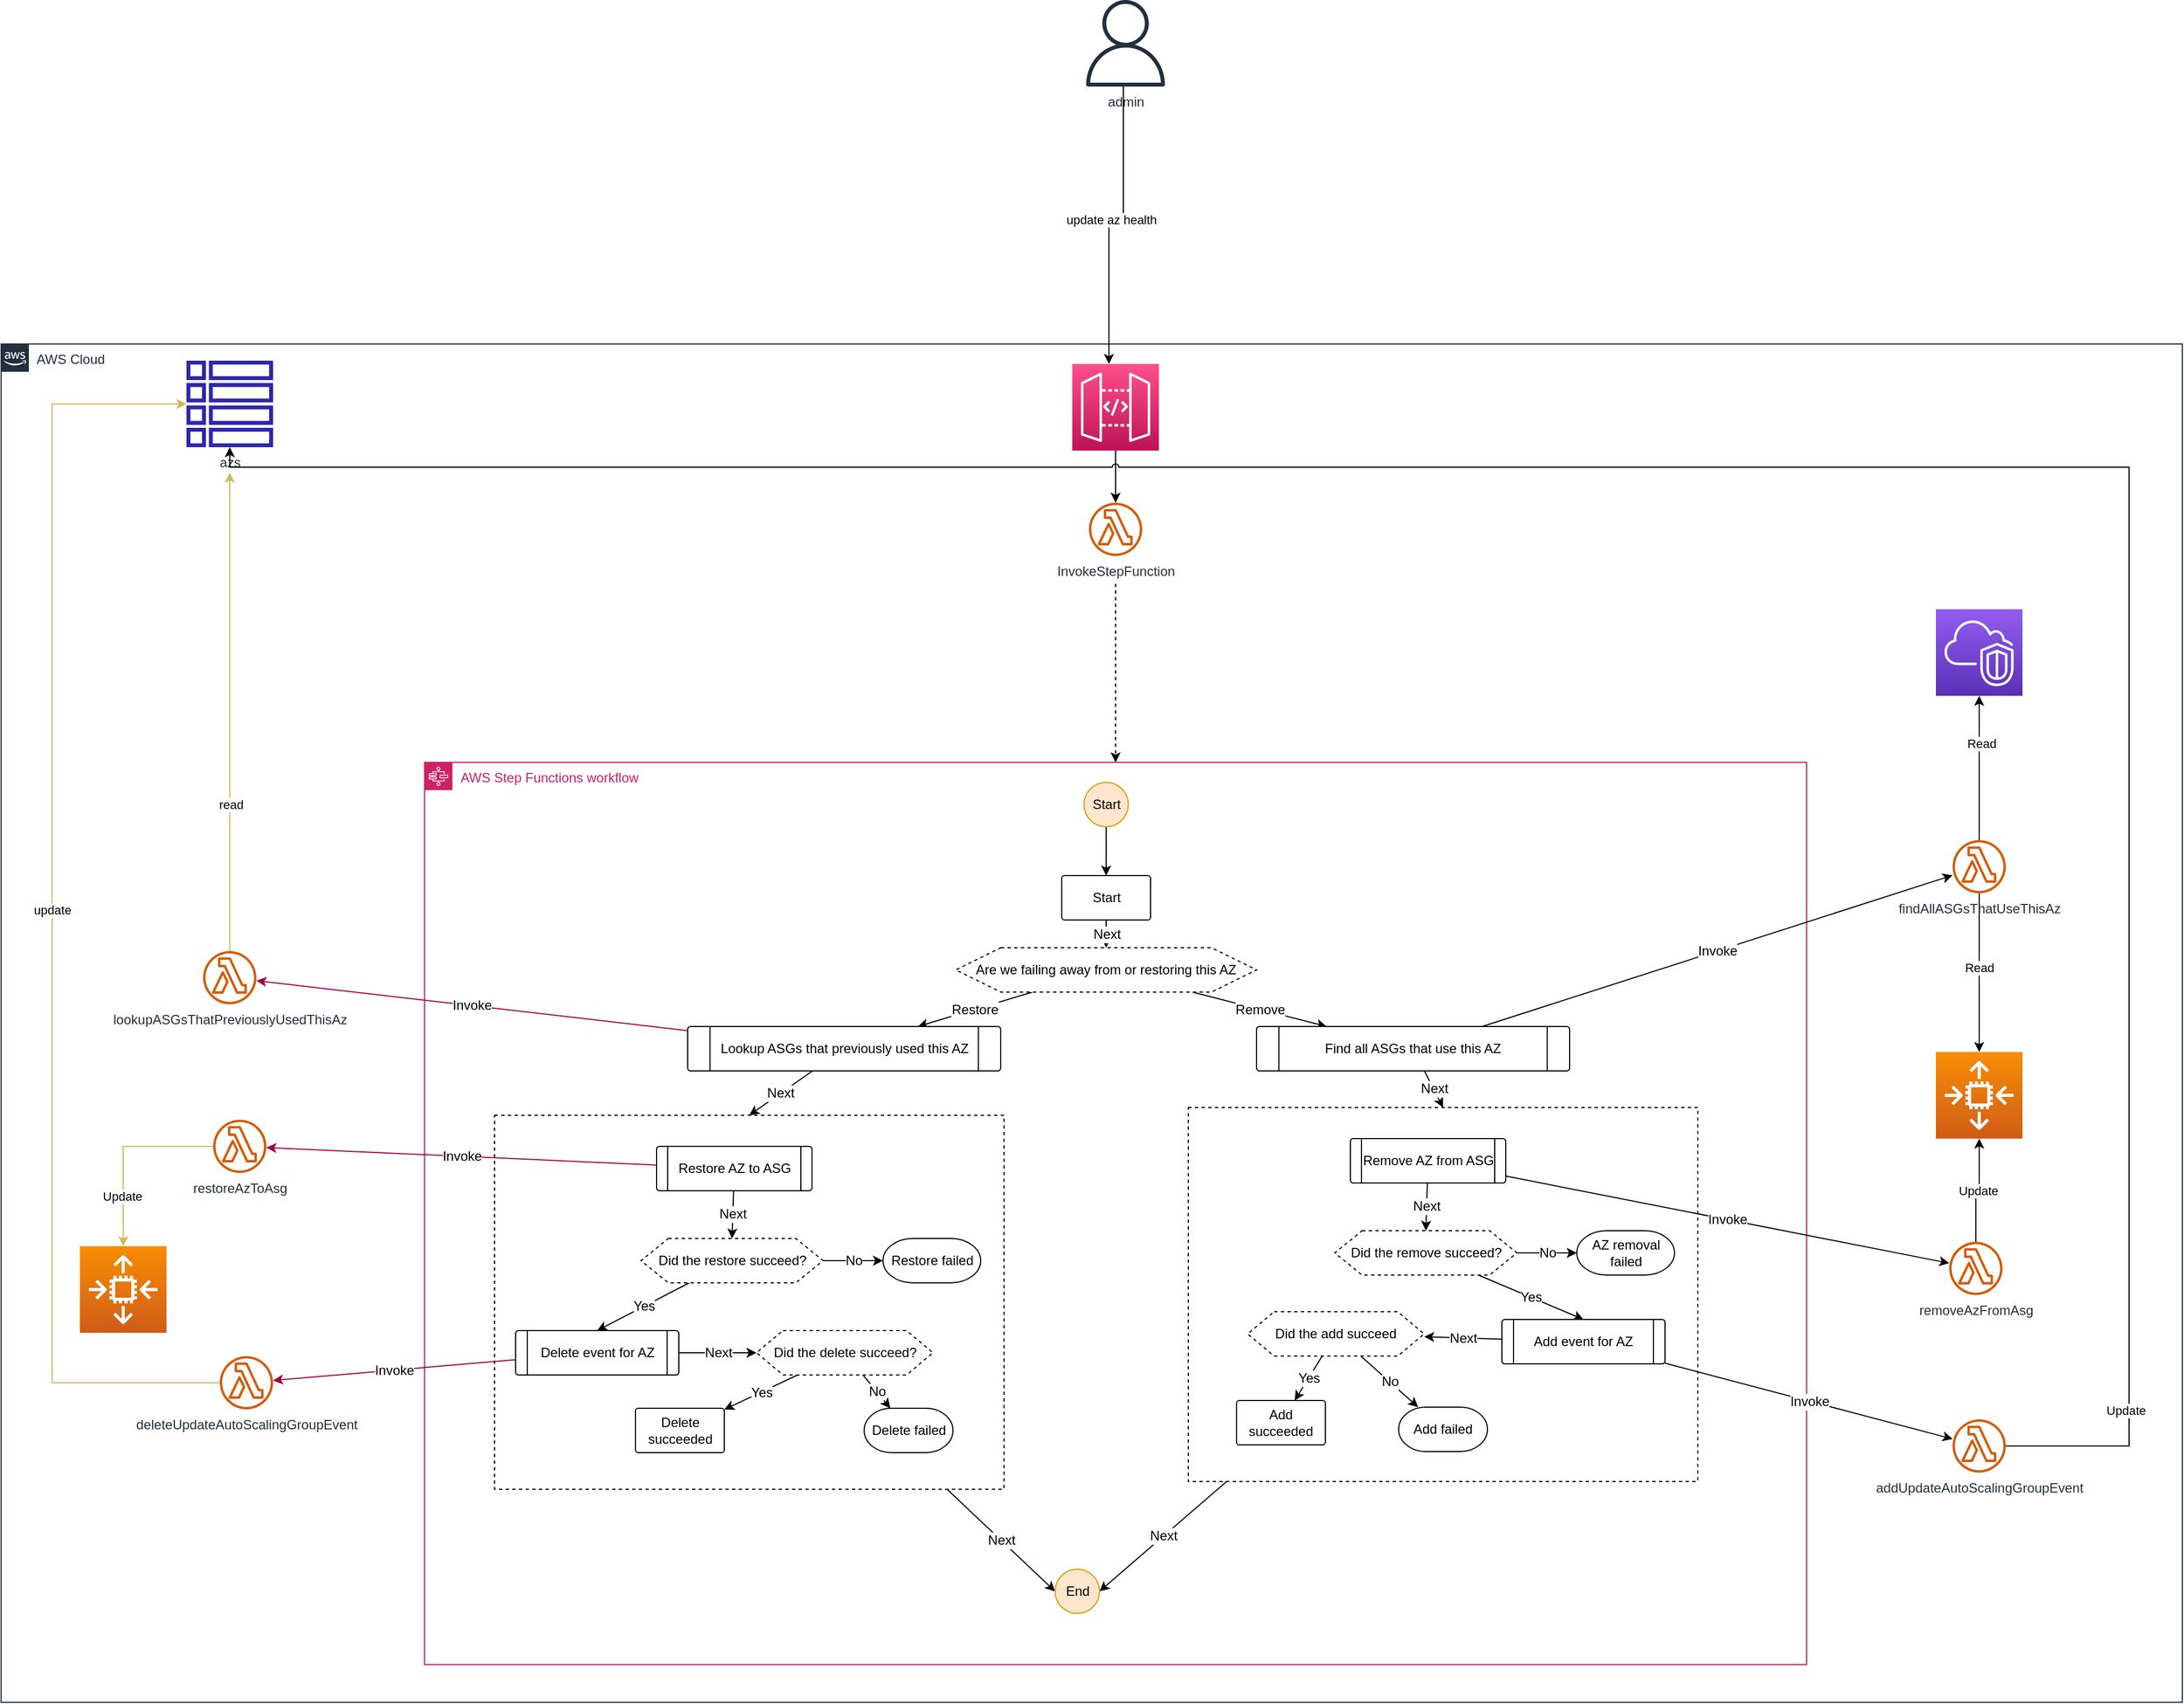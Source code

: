 <mxfile version="16.0.2" type="device"><diagram id="vcCEr_8vlFyS_8W5-D0X" name="Page-1"><mxGraphModel dx="2197" dy="1854" grid="0" gridSize="10" guides="1" tooltips="1" connect="1" arrows="1" fold="1" page="0" pageScale="1" pageWidth="850" pageHeight="1100" math="0" shadow="0"><root><object type="awssfRoot" name="" comment="" timeout_seconds="" version="" role_arn="" state_machine_arn="" id="0"><mxCell><Object as="awssf"/></mxCell></object><mxCell id="1" parent="0"/><mxCell id="KA-fS2m1FCdPYmyu6w6c-1" value="AWS Cloud" style="points=[[0,0],[0.25,0],[0.5,0],[0.75,0],[1,0],[1,0.25],[1,0.5],[1,0.75],[1,1],[0.75,1],[0.5,1],[0.25,1],[0,1],[0,0.75],[0,0.5],[0,0.25]];outlineConnect=0;gradientColor=none;html=1;whiteSpace=wrap;fontSize=12;fontStyle=0;container=1;pointerEvents=0;collapsible=0;recursiveResize=0;shape=mxgraph.aws4.group;grIcon=mxgraph.aws4.group_aws_cloud_alt;strokeColor=#232F3E;fillColor=none;verticalAlign=top;align=left;spacingLeft=30;fontColor=#232F3E;dashed=0;" parent="1" vertex="1"><mxGeometry x="-120" y="-435" width="1965" height="1224" as="geometry"/></mxCell><mxCell id="KA-fS2m1FCdPYmyu6w6c-6" value="AWS Step Functions workflow" style="points=[[0,0],[0.25,0],[0.5,0],[0.75,0],[1,0],[1,0.25],[1,0.5],[1,0.75],[1,1],[0.75,1],[0.5,1],[0.25,1],[0,1],[0,0.75],[0,0.5],[0,0.25]];outlineConnect=0;gradientColor=none;html=1;whiteSpace=wrap;fontSize=12;fontStyle=0;container=1;pointerEvents=0;collapsible=0;recursiveResize=0;shape=mxgraph.aws4.group;grIcon=mxgraph.aws4.group_aws_step_functions_workflow;strokeColor=#CD2264;fillColor=none;verticalAlign=top;align=left;spacingLeft=30;fontColor=#CD2264;dashed=0;" parent="KA-fS2m1FCdPYmyu6w6c-1" vertex="1"><mxGeometry x="381.5" y="377" width="1245" height="813" as="geometry"/></mxCell><object label="" type="awssfStartAt" id="Ad3L-usKEGATUnoMGzsy-2"><mxCell style="endArrow=classic;html=1;strokeColor=#000000;strokeWidth=1;fontSize=12;entryX=0.5;entryY=0;entryDx=0;entryDy=0;entryPerimeter=0;rounded=0;" edge="1" parent="KA-fS2m1FCdPYmyu6w6c-6" source="KA-fS2m1FCdPYmyu6w6c-7" target="Ad3L-usKEGATUnoMGzsy-1"><mxGeometry width="60" height="60" relative="1" as="geometry"><mxPoint x="164" y="-11" as="sourcePoint"/><mxPoint x="224" y="49" as="targetPoint"/></mxGeometry><StartAtEdge as="awssf"/></mxCell></object><object label="Start" type="awssfStart" id="KA-fS2m1FCdPYmyu6w6c-7"><mxCell style="ellipse;whiteSpace=wrap;html=1;fillColor=#ffe6cc;strokeColor=#d79b00;" parent="KA-fS2m1FCdPYmyu6w6c-6" vertex="1"><mxGeometry x="594" y="18" width="40" height="40" as="geometry"/><StartPoint as="awssf"/></mxCell></object><object label="Next" type="awssfNext" id="Ad3L-usKEGATUnoMGzsy-5"><mxCell style="endArrow=classic;html=1;strokeColor=#000000;strokeWidth=1;fontSize=12;entryX=0.5;entryY=0;entryDx=0;entryDy=0;entryPerimeter=0;rounded=0;" edge="1" parent="KA-fS2m1FCdPYmyu6w6c-6" source="Ad3L-usKEGATUnoMGzsy-1" target="Ad3L-usKEGATUnoMGzsy-4"><mxGeometry width="60" height="60" relative="1" as="geometry"><mxPoint x="164" y="-11" as="sourcePoint"/><mxPoint x="224" y="49" as="targetPoint"/></mxGeometry><NextEdge as="awssf"/></mxCell></object><object label="Start" type="awssfPass" comment="" input_path="" output_path="" parameters="" result_path="" result="" id="Ad3L-usKEGATUnoMGzsy-1"><mxCell style="shape=mxgraph.flowchart.process;whiteSpace=wrap;gradientColor=none;html=1;" vertex="1" parent="KA-fS2m1FCdPYmyu6w6c-6"><mxGeometry x="574" y="102" width="80" height="40" as="geometry"/><PassState as="awssf"/></mxCell></object><object label="Restore" type="awssfChoice" placeholders="1" condition="$.foo == 1" weight="1" id="Ad3L-usKEGATUnoMGzsy-8"><mxCell style="endArrow=classic;html=1;strokeColor=#000000;strokeWidth=1;fontSize=12;rounded=0;" edge="1" parent="KA-fS2m1FCdPYmyu6w6c-6" source="Ad3L-usKEGATUnoMGzsy-4" target="Ad3L-usKEGATUnoMGzsy-6"><mxGeometry width="60" height="60" relative="1" as="geometry"><mxPoint x="164" y="-11" as="sourcePoint"/><mxPoint x="224" y="49" as="targetPoint"/></mxGeometry><ChoiceEdge as="awssf"/></mxCell></object><object label="Remove" type="awssfChoice" placeholders="1" condition="$.foo == 1" weight="1" id="Ad3L-usKEGATUnoMGzsy-9"><mxCell style="endArrow=classic;html=1;strokeColor=#000000;strokeWidth=1;fontSize=12;rounded=0;" edge="1" parent="KA-fS2m1FCdPYmyu6w6c-6" source="Ad3L-usKEGATUnoMGzsy-4" target="Ad3L-usKEGATUnoMGzsy-7"><mxGeometry width="60" height="60" relative="1" as="geometry"><mxPoint x="164" y="-11" as="sourcePoint"/><mxPoint x="224" y="49" as="targetPoint"/></mxGeometry><ChoiceEdge as="awssf"/></mxCell></object><object label="Are we failing away from or restoring this AZ" type="awssfChoice" comment="" input_path="" output_path="" choices="" default="" id="Ad3L-usKEGATUnoMGzsy-4"><mxCell style="shape=stencil(rZZNT4QwEIZ/DddNodmgR8Pi0YsHzl12VpqFlrS46r+3UIl8FNOhJhzgHWaezvBSiGimK9ZClBDBGojoKUqSE5RccynMqdGZbqHsbOTOFGfnGmxEd0re4INfusqGuahA8a6P0jwiT+ae/qBZKYUwRUxNPYtM4qYY48Lkkk9bjBzio+V8/Qj2qjWIBjpQM/V39S9FMUjPCBIl+0ho0L6O0Jh0Xz85GvSwr6EcT1qYIfYjvYabwZsUaAZfTqgZfDnBZvAG4UkkXfjukBz9aAX6ZVqAfDn/0FPqy8J74jHZO8AcO8B43wDxplj35DvA3DVAmhll68NFszMrb29KvouLc4kt6z+Kq8AYbuQdJiNy7aKu1sf0motJunMT9k+Pydzjx0D+WA+xgtAC6AbKWmrYspfRV49vUDeeOc2uUsEfZrjyurY/S06TrbIH1f6XDcI3);whiteSpace=wrap;html=1;gradientColor=none;dashed=1" vertex="1" parent="KA-fS2m1FCdPYmyu6w6c-6"><mxGeometry x="478.5" y="167" width="271" height="40" as="geometry"/><ChoiceState as="awssf"/></mxCell></object><object label="Next" type="awssfNext" id="Ad3L-usKEGATUnoMGzsy-34"><mxCell style="endArrow=classic;html=1;strokeColor=#000000;strokeWidth=1;fontSize=12;entryX=0.5;entryY=0;entryDx=0;entryDy=0;rounded=0;" edge="1" parent="KA-fS2m1FCdPYmyu6w6c-6" source="Ad3L-usKEGATUnoMGzsy-6" target="Ad3L-usKEGATUnoMGzsy-10"><mxGeometry width="60" height="60" relative="1" as="geometry"><mxPoint x="164" y="-11" as="sourcePoint"/><mxPoint x="224" y="49" as="targetPoint"/></mxGeometry><NextEdge as="awssf"/></mxCell></object><object label="Lookup ASGs that previously used this AZ" type="awssfTask" comment="" input_path="" output_path="" parameters="" result_path="" resource="" timeout_seconds="60" heartbeat_seconds="" id="Ad3L-usKEGATUnoMGzsy-6"><mxCell style="shape=stencil(rZVNb4MwDIZ/DdcqkI2P48S6Y1Wph51TMCMqTVDC2m2/fiEBdUCyAavExa+xH78BjIdTWZIavAAxcgYPP3tBsBeQQ0EZ5EreC56BlEpWQWluCJEJryZMYhMSWUPWGO1CBCXHCkxGNoKf4ErzputAWQmCNm0Wbz30pO5pL5xmnDHVhHImB5kfedWMUKZq0YdphjaPBvPZxSaqFeEMDYiBerO508LLaow/D3NYihl66aF/YV4XYvx1mO3iQ0PBiIT8mazdUk8WWBLPhB2Ww/r3foWz5cc4gc13ZoPhVCmujw2nR5Kd3gR/Z7l1RJ0R7cfuem2tC2K0PojIJP3qpgw3kR+FcYSihzhIEuy7hnaMhtOCC/hl5oJWldlDroOvSbueJok+feYXuPmNLH5tbfvqSu1TV3XoLteWHYOp3X0/P4n/L0Oj8js70jWT56tV8/vSwjc=);whiteSpace=wrap;gradientColor=none;html=1;" vertex="1" parent="KA-fS2m1FCdPYmyu6w6c-6"><mxGeometry x="237" y="238" width="282" height="40" as="geometry"/><TaskState as="awssf"/></mxCell></object><object label="Next" type="awssfNext" id="Ad3L-usKEGATUnoMGzsy-35"><mxCell style="endArrow=classic;html=1;strokeColor=#000000;strokeWidth=1;fontSize=12;entryX=0.5;entryY=0;entryDx=0;entryDy=0;rounded=0;" edge="1" parent="KA-fS2m1FCdPYmyu6w6c-6" source="Ad3L-usKEGATUnoMGzsy-7" target="Ad3L-usKEGATUnoMGzsy-49"><mxGeometry width="60" height="60" relative="1" as="geometry"><mxPoint x="164" y="-11" as="sourcePoint"/><mxPoint x="969.5" y="306.5" as="targetPoint"/></mxGeometry><NextEdge as="awssf"/></mxCell></object><object label="Find all ASGs that use this AZ" type="awssfTask" comment="" input_path="" output_path="" parameters="" result_path="" resource="" timeout_seconds="60" heartbeat_seconds="" id="Ad3L-usKEGATUnoMGzsy-7"><mxCell style="shape=stencil(rZVNb4MwDIZ/DdcqkI2P48S6Y1Wph51TMCMqTVDC2m2/fiEBdUCyAavExa+xH78BjIdTWZIavAAxcgYPP3tBsBeQQ0EZ5EreC56BlEpWQWluCJEJryZMYhMSWUPWGO1CBCXHCkxGNoKf4ErzputAWQmCNm0Wbz30pO5pL5xmnDHVhHImB5kfedWMUKZq0YdphjaPBvPZxSaqFeEMDYiBerO508LLaow/D3NYihl66aF/YV4XYvx1mO3iQ0PBiIT8mazdUk8WWBLPhB2Ww/r3foWz5cc4gc13ZoPhVCmujw2nR5Kd3gR/Z7l1RJ0R7cfuem2tC2K0PojIJP3qpgw3kR+FcYSihzhIEuy7hnaMhtOCC/hl5oJWldlDroOvSbueJok+feYXuPmNLH5tbfvqSu1TV3XoLteWHYOp3X0/P4n/L0Oj8js70jWT56tV8/vSwjc=);whiteSpace=wrap;gradientColor=none;html=1;" vertex="1" parent="KA-fS2m1FCdPYmyu6w6c-6"><mxGeometry x="749.5" y="238" width="282" height="40" as="geometry"/><TaskState as="awssf"/></mxCell></object><object label="Next" type="awssfNext" id="Ad3L-usKEGATUnoMGzsy-64"><mxCell style="endArrow=classic;html=1;strokeColor=#000000;strokeWidth=1;fontSize=12;entryX=0;entryY=0.5;entryDx=0;entryDy=0;rounded=0;" edge="1" parent="KA-fS2m1FCdPYmyu6w6c-6" source="Ad3L-usKEGATUnoMGzsy-10" target="Ad3L-usKEGATUnoMGzsy-63"><mxGeometry width="60" height="60" relative="1" as="geometry"><mxPoint as="sourcePoint"/><mxPoint x="60" y="60" as="targetPoint"/></mxGeometry><NextEdge as="awssf"/></mxCell></object><object label="" type="awssfMap" comment="" input_path="" output_path="" parameters="" result_path="" items_path="" max_concurrency="" iterator="" id="Ad3L-usKEGATUnoMGzsy-10"><mxCell style="swimlane;whiteSpace=wrap;html=1;dashed=1;gradientColor=none;shape=awssf.layered;dx=10;container=1;recursiveResize=0" vertex="1" parent="KA-fS2m1FCdPYmyu6w6c-6"><mxGeometry x="63" y="318" width="459" height="337" as="geometry"/><MapState as="awssf"/></mxCell></object><object label="Next" type="awssfNext" id="Ad3L-usKEGATUnoMGzsy-42"><mxCell style="endArrow=classic;html=1;strokeColor=#000000;strokeWidth=1;fontSize=12;entryX=0.5;entryY=0;entryDx=0;entryDy=0;entryPerimeter=0;rounded=0;" edge="1" parent="Ad3L-usKEGATUnoMGzsy-10" source="Ad3L-usKEGATUnoMGzsy-36" target="Ad3L-usKEGATUnoMGzsy-37"><mxGeometry width="60" height="60" relative="1" as="geometry"><mxPoint as="sourcePoint"/><mxPoint x="60" y="60" as="targetPoint"/></mxGeometry><NextEdge as="awssf"/></mxCell></object><object label="Restore AZ to ASG" type="awssfTask" comment="" input_path="" output_path="" parameters="" result_path="" resource="" timeout_seconds="60" heartbeat_seconds="" id="Ad3L-usKEGATUnoMGzsy-36"><mxCell style="shape=stencil(rZVNb4MwDIZ/DdcqkI2P48S6Y1Wph51TMCMqTVDC2m2/fiEBdUCyAavExa+xH78BjIdTWZIavAAxcgYPP3tBsBeQQ0EZ5EreC56BlEpWQWluCJEJryZMYhMSWUPWGO1CBCXHCkxGNoKf4ErzputAWQmCNm0Wbz30pO5pL5xmnDHVhHImB5kfedWMUKZq0YdphjaPBvPZxSaqFeEMDYiBerO508LLaow/D3NYihl66aF/YV4XYvx1mO3iQ0PBiIT8mazdUk8WWBLPhB2Ww/r3foWz5cc4gc13ZoPhVCmujw2nR5Kd3gR/Z7l1RJ0R7cfuem2tC2K0PojIJP3qpgw3kR+FcYSihzhIEuy7hnaMhtOCC/hl5oJWldlDroOvSbueJok+feYXuPmNLH5tbfvqSu1TV3XoLteWHYOp3X0/P4n/L0Oj8js70jWT56tV8/vSwjc=);whiteSpace=wrap;gradientColor=none;html=1;" vertex="1" parent="Ad3L-usKEGATUnoMGzsy-10"><mxGeometry x="146" y="28" width="140" height="40" as="geometry"/><TaskState as="awssf"/></mxCell></object><object label="No" type="awssfChoice" placeholders="1" condition="$.foo == 1" weight="1" id="Ad3L-usKEGATUnoMGzsy-39"><mxCell style="endArrow=classic;html=1;strokeColor=#000000;strokeWidth=1;fontSize=12;rounded=0;" edge="1" parent="Ad3L-usKEGATUnoMGzsy-10" source="Ad3L-usKEGATUnoMGzsy-37" target="Ad3L-usKEGATUnoMGzsy-38"><mxGeometry width="60" height="60" relative="1" as="geometry"><mxPoint as="sourcePoint"/><mxPoint x="60" y="60" as="targetPoint"/></mxGeometry><ChoiceEdge as="awssf"/></mxCell></object><object label="Yes" type="awssfChoice" placeholders="1" condition="$.foo == 1" weight="1" id="Ad3L-usKEGATUnoMGzsy-41"><mxCell style="endArrow=classic;html=1;strokeColor=#000000;strokeWidth=1;fontSize=12;entryX=0.5;entryY=0;entryDx=0;entryDy=0;entryPerimeter=0;rounded=0;" edge="1" parent="Ad3L-usKEGATUnoMGzsy-10" source="Ad3L-usKEGATUnoMGzsy-37" target="Ad3L-usKEGATUnoMGzsy-40"><mxGeometry width="60" height="60" relative="1" as="geometry"><mxPoint as="sourcePoint"/><mxPoint x="60" y="60" as="targetPoint"/></mxGeometry><ChoiceEdge as="awssf"/></mxCell></object><object label="Did the restore succeed?" type="awssfChoice" comment="" input_path="" output_path="" choices="" default="" id="Ad3L-usKEGATUnoMGzsy-37"><mxCell style="shape=stencil(rZZNT4QwEIZ/DddNodmgR8Pi0YsHzl12VpqFlrS46r+3UIl8FNOhJhzgHWaezvBSiGimK9ZClBDBGojoKUqSE5RccynMqdGZbqHsbOTOFGfnGmxEd0re4INfusqGuahA8a6P0jwiT+ae/qBZKYUwRUxNPYtM4qYY48Lkkk9bjBzio+V8/Qj2qjWIBjpQM/V39S9FMUjPCBIl+0ho0L6O0Jh0Xz85GvSwr6EcT1qYIfYjvYabwZsUaAZfTqgZfDnBZvAG4UkkXfjukBz9aAX6ZVqAfDn/0FPqy8J74jHZO8AcO8B43wDxplj35DvA3DVAmhll68NFszMrb29KvouLc4kt6z+Kq8AYbuQdJiNy7aKu1sf0motJunMT9k+Pydzjx0D+WA+xgtAC6AbKWmrYspfRV49vUDeeOc2uUsEfZrjyurY/S06TrbIH1f6XDcI3);whiteSpace=wrap;html=1;gradientColor=none;dashed=1" vertex="1" parent="Ad3L-usKEGATUnoMGzsy-10"><mxGeometry x="132" y="111" width="164" height="40" as="geometry"/><ChoiceState as="awssf"/></mxCell></object><object label="Restore failed" type="awssfFail" comment="" error="" cause="" id="Ad3L-usKEGATUnoMGzsy-38"><mxCell style="shape=mxgraph.flowchart.terminator;html=1;whiteSpace=wrap;gradientColor=none;" vertex="1" parent="Ad3L-usKEGATUnoMGzsy-10"><mxGeometry x="350" y="111" width="88" height="40" as="geometry"/><FailState as="awssf"/></mxCell></object><object label="Next" type="awssfNext" id="Ad3L-usKEGATUnoMGzsy-44"><mxCell style="endArrow=classic;html=1;strokeColor=#000000;strokeWidth=1;fontSize=12;rounded=0;" edge="1" parent="Ad3L-usKEGATUnoMGzsy-10" source="Ad3L-usKEGATUnoMGzsy-40" target="Ad3L-usKEGATUnoMGzsy-43"><mxGeometry width="60" height="60" relative="1" as="geometry"><mxPoint x="-3" y="29" as="sourcePoint"/><mxPoint x="57" y="89" as="targetPoint"/></mxGeometry><NextEdge as="awssf"/></mxCell></object><object label="Delete event for AZ" type="awssfTask" comment="" input_path="" output_path="" parameters="" result_path="" resource="" timeout_seconds="60" heartbeat_seconds="" id="Ad3L-usKEGATUnoMGzsy-40"><mxCell style="shape=stencil(rZVNb4MwDIZ/DdcqkI2P48S6Y1Wph51TMCMqTVDC2m2/fiEBdUCyAavExa+xH78BjIdTWZIavAAxcgYPP3tBsBeQQ0EZ5EreC56BlEpWQWluCJEJryZMYhMSWUPWGO1CBCXHCkxGNoKf4ErzputAWQmCNm0Wbz30pO5pL5xmnDHVhHImB5kfedWMUKZq0YdphjaPBvPZxSaqFeEMDYiBerO508LLaow/D3NYihl66aF/YV4XYvx1mO3iQ0PBiIT8mazdUk8WWBLPhB2Ww/r3foWz5cc4gc13ZoPhVCmujw2nR5Kd3gR/Z7l1RJ0R7cfuem2tC2K0PojIJP3qpgw3kR+FcYSihzhIEuy7hnaMhtOCC/hl5oJWldlDroOvSbueJok+feYXuPmNLH5tbfvqSu1TV3XoLteWHYOp3X0/P4n/L0Oj8js70jWT56tV8/vSwjc=);whiteSpace=wrap;gradientColor=none;html=1;" vertex="1" parent="Ad3L-usKEGATUnoMGzsy-10"><mxGeometry x="19" y="194" width="147" height="40" as="geometry"/><TaskState as="awssf"/></mxCell></object><object label="Yes" type="awssfChoice" placeholders="1" condition="$.foo == 1" weight="1" id="Ad3L-usKEGATUnoMGzsy-46"><mxCell style="endArrow=classic;html=1;strokeColor=#000000;strokeWidth=1;fontSize=12;rounded=0;" edge="1" parent="Ad3L-usKEGATUnoMGzsy-10" source="Ad3L-usKEGATUnoMGzsy-43" target="Ad3L-usKEGATUnoMGzsy-45"><mxGeometry width="60" height="60" relative="1" as="geometry"><mxPoint x="-3" y="29" as="sourcePoint"/><mxPoint x="57" y="89" as="targetPoint"/></mxGeometry><ChoiceEdge as="awssf"/></mxCell></object><object label="No" type="awssfChoice" placeholders="1" condition="$.foo == 1" weight="1" id="Ad3L-usKEGATUnoMGzsy-48"><mxCell style="endArrow=classic;html=1;strokeColor=#000000;strokeWidth=1;fontSize=12;rounded=0;" edge="1" parent="Ad3L-usKEGATUnoMGzsy-10" source="Ad3L-usKEGATUnoMGzsy-43" target="Ad3L-usKEGATUnoMGzsy-47"><mxGeometry width="60" height="60" relative="1" as="geometry"><mxPoint x="-3" y="29" as="sourcePoint"/><mxPoint x="57" y="89" as="targetPoint"/></mxGeometry><ChoiceEdge as="awssf"/></mxCell></object><object label="Did the delete succeed?" type="awssfChoice" comment="" input_path="" output_path="" choices="" default="" id="Ad3L-usKEGATUnoMGzsy-43"><mxCell style="shape=stencil(rZZNT4QwEIZ/DddNodmgR8Pi0YsHzl12VpqFlrS46r+3UIl8FNOhJhzgHWaezvBSiGimK9ZClBDBGojoKUqSE5RccynMqdGZbqHsbOTOFGfnGmxEd0re4INfusqGuahA8a6P0jwiT+ae/qBZKYUwRUxNPYtM4qYY48Lkkk9bjBzio+V8/Qj2qjWIBjpQM/V39S9FMUjPCBIl+0ho0L6O0Jh0Xz85GvSwr6EcT1qYIfYjvYabwZsUaAZfTqgZfDnBZvAG4UkkXfjukBz9aAX6ZVqAfDn/0FPqy8J74jHZO8AcO8B43wDxplj35DvA3DVAmhll68NFszMrb29KvouLc4kt6z+Kq8AYbuQdJiNy7aKu1sf0motJunMT9k+Pydzjx0D+WA+xgtAC6AbKWmrYspfRV49vUDeeOc2uUsEfZrjyurY/S06TrbIH1f6XDcI3);whiteSpace=wrap;html=1;gradientColor=none;dashed=1" vertex="1" parent="Ad3L-usKEGATUnoMGzsy-10"><mxGeometry x="236" y="194" width="159" height="40" as="geometry"/><ChoiceState as="awssf"/></mxCell></object><object label="Delete succeeded" type="awssfPass" comment="" input_path="" output_path="" parameters="" result_path="" result="" id="Ad3L-usKEGATUnoMGzsy-45"><mxCell style="shape=mxgraph.flowchart.process;whiteSpace=wrap;gradientColor=none;html=1;" vertex="1" parent="Ad3L-usKEGATUnoMGzsy-10"><mxGeometry x="127" y="264" width="80" height="40" as="geometry"/><PassState as="awssf"/></mxCell></object><object label="Delete failed" type="awssfFail" comment="" error="" cause="" id="Ad3L-usKEGATUnoMGzsy-47"><mxCell style="shape=mxgraph.flowchart.terminator;html=1;whiteSpace=wrap;gradientColor=none;" vertex="1" parent="Ad3L-usKEGATUnoMGzsy-10"><mxGeometry x="333" y="264" width="80" height="40" as="geometry"/><FailState as="awssf"/></mxCell></object><object label="Next" type="awssfNext" id="Ad3L-usKEGATUnoMGzsy-65"><mxCell style="endArrow=classic;html=1;strokeColor=#000000;strokeWidth=1;fontSize=12;entryX=1;entryY=0.5;entryDx=0;entryDy=0;rounded=0;" edge="1" parent="KA-fS2m1FCdPYmyu6w6c-6" source="Ad3L-usKEGATUnoMGzsy-49" target="Ad3L-usKEGATUnoMGzsy-63"><mxGeometry width="60" height="60" relative="1" as="geometry"><mxPoint as="sourcePoint"/><mxPoint x="60" y="60" as="targetPoint"/></mxGeometry><NextEdge as="awssf"/></mxCell></object><object label="" type="awssfMap" comment="" input_path="" output_path="" parameters="" result_path="" items_path="" max_concurrency="" iterator="" id="Ad3L-usKEGATUnoMGzsy-49"><mxCell style="swimlane;whiteSpace=wrap;html=1;dashed=1;gradientColor=none;shape=awssf.layered;dx=10;container=1;recursiveResize=0" vertex="1" parent="KA-fS2m1FCdPYmyu6w6c-6"><mxGeometry x="688" y="311" width="459" height="337" as="geometry"/><MapState as="awssf"/></mxCell></object><object label="Next" type="awssfNext" id="Ad3L-usKEGATUnoMGzsy-50"><mxCell style="endArrow=classic;html=1;strokeColor=#000000;strokeWidth=1;fontSize=12;entryX=0.5;entryY=0;entryDx=0;entryDy=0;entryPerimeter=0;rounded=0;" edge="1" parent="Ad3L-usKEGATUnoMGzsy-49" source="Ad3L-usKEGATUnoMGzsy-51" target="Ad3L-usKEGATUnoMGzsy-54"><mxGeometry width="60" height="60" relative="1" as="geometry"><mxPoint as="sourcePoint"/><mxPoint x="60" y="60" as="targetPoint"/></mxGeometry><NextEdge as="awssf"/></mxCell></object><object label="Remove AZ from ASG" type="awssfTask" comment="" input_path="" output_path="" parameters="" result_path="" resource="" timeout_seconds="60" heartbeat_seconds="" id="Ad3L-usKEGATUnoMGzsy-51"><mxCell style="shape=stencil(rZVNb4MwDIZ/DdcqkI2P48S6Y1Wph51TMCMqTVDC2m2/fiEBdUCyAavExa+xH78BjIdTWZIavAAxcgYPP3tBsBeQQ0EZ5EreC56BlEpWQWluCJEJryZMYhMSWUPWGO1CBCXHCkxGNoKf4ErzputAWQmCNm0Wbz30pO5pL5xmnDHVhHImB5kfedWMUKZq0YdphjaPBvPZxSaqFeEMDYiBerO508LLaow/D3NYihl66aF/YV4XYvx1mO3iQ0PBiIT8mazdUk8WWBLPhB2Ww/r3foWz5cc4gc13ZoPhVCmujw2nR5Kd3gR/Z7l1RJ0R7cfuem2tC2K0PojIJP3qpgw3kR+FcYSihzhIEuy7hnaMhtOCC/hl5oJWldlDroOvSbueJok+feYXuPmNLH5tbfvqSu1TV3XoLteWHYOp3X0/P4n/L0Oj8js70jWT56tV8/vSwjc=);whiteSpace=wrap;gradientColor=none;html=1;" vertex="1" parent="Ad3L-usKEGATUnoMGzsy-49"><mxGeometry x="146" y="28" width="140" height="40" as="geometry"/><TaskState as="awssf"/></mxCell></object><object label="No" type="awssfChoice" placeholders="1" condition="$.foo == 1" weight="1" id="Ad3L-usKEGATUnoMGzsy-52"><mxCell style="endArrow=classic;html=1;strokeColor=#000000;strokeWidth=1;fontSize=12;rounded=0;" edge="1" parent="Ad3L-usKEGATUnoMGzsy-49" source="Ad3L-usKEGATUnoMGzsy-54" target="Ad3L-usKEGATUnoMGzsy-55"><mxGeometry width="60" height="60" relative="1" as="geometry"><mxPoint as="sourcePoint"/><mxPoint x="60" y="60" as="targetPoint"/></mxGeometry><ChoiceEdge as="awssf"/></mxCell></object><object label="Yes" type="awssfChoice" placeholders="1" condition="$.foo == 1" weight="1" id="Ad3L-usKEGATUnoMGzsy-53"><mxCell style="endArrow=classic;html=1;strokeColor=#000000;strokeWidth=1;fontSize=12;entryX=0.5;entryY=0;entryDx=0;entryDy=0;entryPerimeter=0;rounded=0;" edge="1" parent="Ad3L-usKEGATUnoMGzsy-49" source="Ad3L-usKEGATUnoMGzsy-54" target="Ad3L-usKEGATUnoMGzsy-57"><mxGeometry width="60" height="60" relative="1" as="geometry"><mxPoint as="sourcePoint"/><mxPoint x="60" y="60" as="targetPoint"/></mxGeometry><ChoiceEdge as="awssf"/></mxCell></object><object label="Did the remove succeed?" type="awssfChoice" comment="" input_path="" output_path="" choices="" default="" id="Ad3L-usKEGATUnoMGzsy-54"><mxCell style="shape=stencil(rZZNT4QwEIZ/DddNodmgR8Pi0YsHzl12VpqFlrS46r+3UIl8FNOhJhzgHWaezvBSiGimK9ZClBDBGojoKUqSE5RccynMqdGZbqHsbOTOFGfnGmxEd0re4INfusqGuahA8a6P0jwiT+ae/qBZKYUwRUxNPYtM4qYY48Lkkk9bjBzio+V8/Qj2qjWIBjpQM/V39S9FMUjPCBIl+0ho0L6O0Jh0Xz85GvSwr6EcT1qYIfYjvYabwZsUaAZfTqgZfDnBZvAG4UkkXfjukBz9aAX6ZVqAfDn/0FPqy8J74jHZO8AcO8B43wDxplj35DvA3DVAmhll68NFszMrb29KvouLc4kt6z+Kq8AYbuQdJiNy7aKu1sf0motJunMT9k+Pydzjx0D+WA+xgtAC6AbKWmrYspfRV49vUDeeOc2uUsEfZrjyurY/S06TrbIH1f6XDcI3);whiteSpace=wrap;html=1;gradientColor=none;dashed=1" vertex="1" parent="Ad3L-usKEGATUnoMGzsy-49"><mxGeometry x="132" y="111" width="164" height="40" as="geometry"/><ChoiceState as="awssf"/></mxCell></object><object label="AZ removal failed" type="awssfFail" comment="" error="" cause="" id="Ad3L-usKEGATUnoMGzsy-55"><mxCell style="shape=mxgraph.flowchart.terminator;html=1;whiteSpace=wrap;gradientColor=none;" vertex="1" parent="Ad3L-usKEGATUnoMGzsy-49"><mxGeometry x="350" y="111" width="88" height="40" as="geometry"/><FailState as="awssf"/></mxCell></object><object label="Next" type="awssfNext" id="Ad3L-usKEGATUnoMGzsy-56"><mxCell style="endArrow=classic;html=1;strokeColor=#000000;strokeWidth=1;fontSize=12;rounded=0;" edge="1" parent="Ad3L-usKEGATUnoMGzsy-49" source="Ad3L-usKEGATUnoMGzsy-57" target="Ad3L-usKEGATUnoMGzsy-60"><mxGeometry width="60" height="60" relative="1" as="geometry"><mxPoint x="-3" y="29" as="sourcePoint"/><mxPoint x="57" y="89" as="targetPoint"/></mxGeometry><NextEdge as="awssf"/></mxCell></object><object label="Add event for AZ" type="awssfTask" comment="" input_path="" output_path="" parameters="" result_path="" resource="" timeout_seconds="60" heartbeat_seconds="" id="Ad3L-usKEGATUnoMGzsy-57"><mxCell style="shape=stencil(rZVNb4MwDIZ/DdcqkI2P48S6Y1Wph51TMCMqTVDC2m2/fiEBdUCyAavExa+xH78BjIdTWZIavAAxcgYPP3tBsBeQQ0EZ5EreC56BlEpWQWluCJEJryZMYhMSWUPWGO1CBCXHCkxGNoKf4ErzputAWQmCNm0Wbz30pO5pL5xmnDHVhHImB5kfedWMUKZq0YdphjaPBvPZxSaqFeEMDYiBerO508LLaow/D3NYihl66aF/YV4XYvx1mO3iQ0PBiIT8mazdUk8WWBLPhB2Ww/r3foWz5cc4gc13ZoPhVCmujw2nR5Kd3gR/Z7l1RJ0R7cfuem2tC2K0PojIJP3qpgw3kR+FcYSihzhIEuy7hnaMhtOCC/hl5oJWldlDroOvSbueJok+feYXuPmNLH5tbfvqSu1TV3XoLteWHYOp3X0/P4n/L0Oj8js70jWT56tV8/vSwjc=);whiteSpace=wrap;gradientColor=none;html=1;" vertex="1" parent="Ad3L-usKEGATUnoMGzsy-49"><mxGeometry x="282.5" y="191" width="147" height="40" as="geometry"/><TaskState as="awssf"/></mxCell></object><object label="Yes" type="awssfChoice" placeholders="1" condition="$.foo == 1" weight="1" id="Ad3L-usKEGATUnoMGzsy-58"><mxCell style="endArrow=classic;html=1;strokeColor=#000000;strokeWidth=1;fontSize=12;rounded=0;" edge="1" parent="Ad3L-usKEGATUnoMGzsy-49" source="Ad3L-usKEGATUnoMGzsy-60" target="Ad3L-usKEGATUnoMGzsy-61"><mxGeometry width="60" height="60" relative="1" as="geometry"><mxPoint x="-3" y="29" as="sourcePoint"/><mxPoint x="57" y="89" as="targetPoint"/></mxGeometry><ChoiceEdge as="awssf"/></mxCell></object><object label="No" type="awssfChoice" placeholders="1" condition="$.foo == 1" weight="1" id="Ad3L-usKEGATUnoMGzsy-59"><mxCell style="endArrow=classic;html=1;strokeColor=#000000;strokeWidth=1;fontSize=12;rounded=0;" edge="1" parent="Ad3L-usKEGATUnoMGzsy-49" source="Ad3L-usKEGATUnoMGzsy-60" target="Ad3L-usKEGATUnoMGzsy-62"><mxGeometry width="60" height="60" relative="1" as="geometry"><mxPoint x="-3" y="29" as="sourcePoint"/><mxPoint x="57" y="89" as="targetPoint"/></mxGeometry><ChoiceEdge as="awssf"/></mxCell></object><object label="Did the add succeed" type="awssfChoice" comment="" input_path="" output_path="" choices="" default="" id="Ad3L-usKEGATUnoMGzsy-60"><mxCell style="shape=stencil(rZZNT4QwEIZ/DddNodmgR8Pi0YsHzl12VpqFlrS46r+3UIl8FNOhJhzgHWaezvBSiGimK9ZClBDBGojoKUqSE5RccynMqdGZbqHsbOTOFGfnGmxEd0re4INfusqGuahA8a6P0jwiT+ae/qBZKYUwRUxNPYtM4qYY48Lkkk9bjBzio+V8/Qj2qjWIBjpQM/V39S9FMUjPCBIl+0ho0L6O0Jh0Xz85GvSwr6EcT1qYIfYjvYabwZsUaAZfTqgZfDnBZvAG4UkkXfjukBz9aAX6ZVqAfDn/0FPqy8J74jHZO8AcO8B43wDxplj35DvA3DVAmhll68NFszMrb29KvouLc4kt6z+Kq8AYbuQdJiNy7aKu1sf0motJunMT9k+Pydzjx0D+WA+xgtAC6AbKWmrYspfRV49vUDeeOc2uUsEfZrjyurY/S06TrbIH1f6XDcI3);whiteSpace=wrap;html=1;gradientColor=none;dashed=1" vertex="1" parent="Ad3L-usKEGATUnoMGzsy-49"><mxGeometry x="53.5" y="184" width="159" height="40" as="geometry"/><ChoiceState as="awssf"/></mxCell></object><object label="Add succeeded" type="awssfPass" comment="" input_path="" output_path="" parameters="" result_path="" result="" id="Ad3L-usKEGATUnoMGzsy-61"><mxCell style="shape=mxgraph.flowchart.process;whiteSpace=wrap;gradientColor=none;html=1;" vertex="1" parent="Ad3L-usKEGATUnoMGzsy-49"><mxGeometry x="43.5" y="264" width="80" height="40" as="geometry"/><PassState as="awssf"/></mxCell></object><object label="Add failed" type="awssfFail" comment="" error="" cause="" id="Ad3L-usKEGATUnoMGzsy-62"><mxCell style="shape=mxgraph.flowchart.terminator;html=1;whiteSpace=wrap;gradientColor=none;" vertex="1" parent="Ad3L-usKEGATUnoMGzsy-49"><mxGeometry x="189.5" y="270" width="80" height="40" as="geometry"/><FailState as="awssf"/></mxCell></object><object label="End" type="awssfEnd" id="Ad3L-usKEGATUnoMGzsy-63"><mxCell style="ellipse;whiteSpace=wrap;html=1;fillColor=#ffe6cc;strokeColor=#d79b00;" vertex="1" parent="KA-fS2m1FCdPYmyu6w6c-6"><mxGeometry x="568" y="727" width="40" height="40" as="geometry"/><EndPoint as="awssf"/></mxCell></object><mxCell id="KA-fS2m1FCdPYmyu6w6c-19" style="edgeStyle=orthogonalEdgeStyle;rounded=0;orthogonalLoop=1;jettySize=auto;html=1;fillColor=#fff2cc;strokeColor=#d6b656;" parent="KA-fS2m1FCdPYmyu6w6c-1" source="KA-fS2m1FCdPYmyu6w6c-16" edge="1"><mxGeometry relative="1" as="geometry"><mxPoint x="206" y="116" as="targetPoint"/></mxGeometry></mxCell><mxCell id="Ad3L-usKEGATUnoMGzsy-120" value="read" style="edgeLabel;html=1;align=center;verticalAlign=middle;resizable=0;points=[];" vertex="1" connectable="0" parent="KA-fS2m1FCdPYmyu6w6c-19"><mxGeometry x="-0.385" y="-1" relative="1" as="geometry"><mxPoint as="offset"/></mxGeometry></mxCell><mxCell id="KA-fS2m1FCdPYmyu6w6c-16" value="lookupASGsThatPreviouslyUsedThisAz" style="sketch=0;outlineConnect=0;fontColor=#232F3E;gradientColor=none;fillColor=#D45B07;strokeColor=none;dashed=0;verticalLabelPosition=bottom;verticalAlign=top;align=center;html=1;fontSize=12;fontStyle=0;aspect=fixed;pointerEvents=1;shape=mxgraph.aws4.lambda_function;" parent="KA-fS2m1FCdPYmyu6w6c-1" vertex="1"><mxGeometry x="182" y="547" width="48" height="48" as="geometry"/></mxCell><mxCell id="KA-fS2m1FCdPYmyu6w6c-18" value="azs" style="sketch=0;outlineConnect=0;fontColor=#232F3E;gradientColor=none;fillColor=#2E27AD;strokeColor=none;dashed=0;verticalLabelPosition=bottom;verticalAlign=top;align=center;html=1;fontSize=12;fontStyle=0;aspect=fixed;pointerEvents=1;shape=mxgraph.aws4.table;" parent="KA-fS2m1FCdPYmyu6w6c-1" vertex="1"><mxGeometry x="167" y="15" width="78" height="78" as="geometry"/></mxCell><mxCell id="Ad3L-usKEGATUnoMGzsy-133" style="edgeStyle=orthogonalEdgeStyle;rounded=0;orthogonalLoop=1;jettySize=auto;html=1;" edge="1" parent="KA-fS2m1FCdPYmyu6w6c-1" source="KA-fS2m1FCdPYmyu6w6c-31" target="Ad3L-usKEGATUnoMGzsy-132"><mxGeometry relative="1" as="geometry"/></mxCell><mxCell id="Ad3L-usKEGATUnoMGzsy-134" value="Read" style="edgeLabel;html=1;align=center;verticalAlign=middle;resizable=0;points=[];" vertex="1" connectable="0" parent="Ad3L-usKEGATUnoMGzsy-133"><mxGeometry x="-0.194" y="2" relative="1" as="geometry"><mxPoint x="-2" y="9" as="offset"/></mxGeometry></mxCell><mxCell id="Ad3L-usKEGATUnoMGzsy-137" style="edgeStyle=orthogonalEdgeStyle;rounded=0;orthogonalLoop=1;jettySize=auto;html=1;" edge="1" parent="KA-fS2m1FCdPYmyu6w6c-1" source="KA-fS2m1FCdPYmyu6w6c-31" target="Ad3L-usKEGATUnoMGzsy-136"><mxGeometry relative="1" as="geometry"><Array as="points"><mxPoint x="1782" y="378"/><mxPoint x="1782" y="378"/></Array></mxGeometry></mxCell><mxCell id="Ad3L-usKEGATUnoMGzsy-138" value="Read" style="edgeLabel;html=1;align=center;verticalAlign=middle;resizable=0;points=[];" vertex="1" connectable="0" parent="Ad3L-usKEGATUnoMGzsy-137"><mxGeometry x="0.34" y="-2" relative="1" as="geometry"><mxPoint as="offset"/></mxGeometry></mxCell><mxCell id="KA-fS2m1FCdPYmyu6w6c-31" value="findAllASGsThatUseThisAz" style="sketch=0;outlineConnect=0;fontColor=#232F3E;gradientColor=none;fillColor=#D45B07;strokeColor=none;dashed=0;verticalLabelPosition=bottom;verticalAlign=top;align=center;html=1;fontSize=12;fontStyle=0;aspect=fixed;pointerEvents=1;shape=mxgraph.aws4.lambda_function;" parent="KA-fS2m1FCdPYmyu6w6c-1" vertex="1"><mxGeometry x="1758" y="447" width="48" height="48" as="geometry"/></mxCell><mxCell id="Ad3L-usKEGATUnoMGzsy-119" style="edgeStyle=orthogonalEdgeStyle;rounded=0;orthogonalLoop=1;jettySize=auto;html=1;" edge="1" parent="KA-fS2m1FCdPYmyu6w6c-1" source="KA-fS2m1FCdPYmyu6w6c-3" target="Ad3L-usKEGATUnoMGzsy-117"><mxGeometry relative="1" as="geometry"/></mxCell><mxCell id="KA-fS2m1FCdPYmyu6w6c-3" value="" style="sketch=0;points=[[0,0,0],[0.25,0,0],[0.5,0,0],[0.75,0,0],[1,0,0],[0,1,0],[0.25,1,0],[0.5,1,0],[0.75,1,0],[1,1,0],[0,0.25,0],[0,0.5,0],[0,0.75,0],[1,0.25,0],[1,0.5,0],[1,0.75,0]];outlineConnect=0;fontColor=#232F3E;gradientColor=#FF4F8B;gradientDirection=north;fillColor=#BC1356;strokeColor=#ffffff;dashed=0;verticalLabelPosition=bottom;verticalAlign=top;align=center;html=1;fontSize=12;fontStyle=0;aspect=fixed;shape=mxgraph.aws4.resourceIcon;resIcon=mxgraph.aws4.api_gateway;" parent="KA-fS2m1FCdPYmyu6w6c-1" vertex="1"><mxGeometry x="965" y="18" width="78" height="78" as="geometry"/></mxCell><mxCell id="Ad3L-usKEGATUnoMGzsy-118" style="edgeStyle=orthogonalEdgeStyle;rounded=0;orthogonalLoop=1;jettySize=auto;html=1;dashed=1;entryX=0.5;entryY=0;entryDx=0;entryDy=0;" edge="1" parent="KA-fS2m1FCdPYmyu6w6c-1" target="KA-fS2m1FCdPYmyu6w6c-6"><mxGeometry relative="1" as="geometry"><mxPoint x="1004" y="216" as="sourcePoint"/><Array as="points"><mxPoint x="1004" y="371"/></Array></mxGeometry></mxCell><mxCell id="Ad3L-usKEGATUnoMGzsy-117" value="InvokeStepFunction" style="sketch=0;outlineConnect=0;fontColor=#232F3E;gradientColor=none;fillColor=#D45B07;strokeColor=none;dashed=0;verticalLabelPosition=bottom;verticalAlign=top;align=center;html=1;fontSize=12;fontStyle=0;aspect=fixed;pointerEvents=1;shape=mxgraph.aws4.lambda_function;" vertex="1" parent="KA-fS2m1FCdPYmyu6w6c-1"><mxGeometry x="980" y="143" width="48" height="48" as="geometry"/></mxCell><object label="Invoke" type="awssfCatch" placeholders="1" error_equals="" result_path="" weight="1" id="Ad3L-usKEGATUnoMGzsy-121"><mxCell style="endArrow=classic;html=1;strokeColor=#A50040;strokeWidth=1;fontSize=12;rounded=0;fillColor=#d80073;" edge="1" parent="KA-fS2m1FCdPYmyu6w6c-1" source="Ad3L-usKEGATUnoMGzsy-6" target="KA-fS2m1FCdPYmyu6w6c-16"><mxGeometry width="60" height="60" relative="1" as="geometry"><mxPoint x="126" y="445" as="sourcePoint"/><mxPoint x="186" y="505" as="targetPoint"/></mxGeometry><CatchEdge as="awssf"/></mxCell></object><mxCell id="Ad3L-usKEGATUnoMGzsy-123" value="update" style="edgeStyle=orthogonalEdgeStyle;rounded=0;orthogonalLoop=1;jettySize=auto;html=1;fillColor=#fff2cc;strokeColor=#d6b656;" edge="1" parent="KA-fS2m1FCdPYmyu6w6c-1" source="KA-fS2m1FCdPYmyu6w6c-36" target="KA-fS2m1FCdPYmyu6w6c-18"><mxGeometry relative="1" as="geometry"><Array as="points"><mxPoint x="46" y="936"/><mxPoint x="46" y="54"/></Array></mxGeometry></mxCell><mxCell id="KA-fS2m1FCdPYmyu6w6c-36" value="deleteUpdateAutoScalingGroupEvent" style="sketch=0;outlineConnect=0;fontColor=#232F3E;gradientColor=none;fillColor=#D45B07;strokeColor=none;dashed=0;verticalLabelPosition=bottom;verticalAlign=top;align=center;html=1;fontSize=12;fontStyle=0;aspect=fixed;pointerEvents=1;shape=mxgraph.aws4.lambda_function;" parent="KA-fS2m1FCdPYmyu6w6c-1" vertex="1"><mxGeometry x="197" y="912" width="48" height="48" as="geometry"/></mxCell><object label="Invoke" type="awssfCatch" placeholders="1" error_equals="" result_path="" weight="1" id="Ad3L-usKEGATUnoMGzsy-122"><mxCell style="endArrow=classic;html=1;strokeColor=#A50040;strokeWidth=1;fontSize=12;rounded=0;fillColor=#d80073;" edge="1" parent="KA-fS2m1FCdPYmyu6w6c-1" source="Ad3L-usKEGATUnoMGzsy-40" target="KA-fS2m1FCdPYmyu6w6c-36"><mxGeometry width="60" height="60" relative="1" as="geometry"><mxPoint x="444.5" y="695" as="sourcePoint"/><mxPoint x="504.5" y="755" as="targetPoint"/></mxGeometry><CatchEdge as="awssf"/></mxCell></object><object label="Invoke" type="awssfCatch" placeholders="1" error_equals="" result_path="" weight="1" id="Ad3L-usKEGATUnoMGzsy-124"><mxCell style="endArrow=classic;html=1;strokeColor=#000000;strokeWidth=1;fontSize=12;rounded=0;" edge="1" parent="KA-fS2m1FCdPYmyu6w6c-1" source="Ad3L-usKEGATUnoMGzsy-7" target="KA-fS2m1FCdPYmyu6w6c-31"><mxGeometry width="60" height="60" relative="1" as="geometry"><mxPoint x="126" y="445" as="sourcePoint"/><mxPoint x="186" y="505" as="targetPoint"/></mxGeometry><CatchEdge as="awssf"/></mxCell></object><mxCell id="Ad3L-usKEGATUnoMGzsy-129" style="edgeStyle=orthogonalEdgeStyle;rounded=0;orthogonalLoop=1;jettySize=auto;html=1;fillColor=#fff2cc;strokeColor=#d6b656;" edge="1" parent="KA-fS2m1FCdPYmyu6w6c-1" source="Ad3L-usKEGATUnoMGzsy-125" target="Ad3L-usKEGATUnoMGzsy-128"><mxGeometry relative="1" as="geometry"/></mxCell><mxCell id="Ad3L-usKEGATUnoMGzsy-130" value="Update" style="edgeLabel;html=1;align=center;verticalAlign=middle;resizable=0;points=[];" vertex="1" connectable="0" parent="Ad3L-usKEGATUnoMGzsy-129"><mxGeometry x="0.468" y="-1" relative="1" as="geometry"><mxPoint as="offset"/></mxGeometry></mxCell><mxCell id="Ad3L-usKEGATUnoMGzsy-125" value="restoreAzToAsg" style="sketch=0;outlineConnect=0;fontColor=#232F3E;gradientColor=none;fillColor=#D45B07;strokeColor=none;dashed=0;verticalLabelPosition=bottom;verticalAlign=top;align=center;html=1;fontSize=12;fontStyle=0;aspect=fixed;pointerEvents=1;shape=mxgraph.aws4.lambda_function;" vertex="1" parent="KA-fS2m1FCdPYmyu6w6c-1"><mxGeometry x="191" y="699" width="48" height="48" as="geometry"/></mxCell><object label="Invoke" type="awssfCatch" placeholders="1" error_equals="" result_path="" weight="1" id="Ad3L-usKEGATUnoMGzsy-126"><mxCell style="endArrow=classic;html=1;strokeColor=#A50040;strokeWidth=1;fontSize=12;rounded=0;fillColor=#d80073;" edge="1" parent="KA-fS2m1FCdPYmyu6w6c-1" source="Ad3L-usKEGATUnoMGzsy-36" target="Ad3L-usKEGATUnoMGzsy-125"><mxGeometry width="60" height="60" relative="1" as="geometry"><mxPoint x="444.5" y="695" as="sourcePoint"/><mxPoint x="504.5" y="755" as="targetPoint"/></mxGeometry><CatchEdge as="awssf"/></mxCell></object><mxCell id="Ad3L-usKEGATUnoMGzsy-128" value="" style="sketch=0;points=[[0,0,0],[0.25,0,0],[0.5,0,0],[0.75,0,0],[1,0,0],[0,1,0],[0.25,1,0],[0.5,1,0],[0.75,1,0],[1,1,0],[0,0.25,0],[0,0.5,0],[0,0.75,0],[1,0.25,0],[1,0.5,0],[1,0.75,0]];outlineConnect=0;fontColor=#232F3E;gradientColor=#F78E04;gradientDirection=north;fillColor=#D05C17;strokeColor=#ffffff;dashed=0;verticalLabelPosition=bottom;verticalAlign=top;align=center;html=1;fontSize=12;fontStyle=0;aspect=fixed;shape=mxgraph.aws4.resourceIcon;resIcon=mxgraph.aws4.auto_scaling2;" vertex="1" parent="KA-fS2m1FCdPYmyu6w6c-1"><mxGeometry x="71" y="813" width="78" height="78" as="geometry"/></mxCell><mxCell id="Ad3L-usKEGATUnoMGzsy-132" value="" style="sketch=0;points=[[0,0,0],[0.25,0,0],[0.5,0,0],[0.75,0,0],[1,0,0],[0,1,0],[0.25,1,0],[0.5,1,0],[0.75,1,0],[1,1,0],[0,0.25,0],[0,0.5,0],[0,0.75,0],[1,0.25,0],[1,0.5,0],[1,0.75,0]];outlineConnect=0;fontColor=#232F3E;gradientColor=#F78E04;gradientDirection=north;fillColor=#D05C17;strokeColor=#ffffff;dashed=0;verticalLabelPosition=bottom;verticalAlign=top;align=center;html=1;fontSize=12;fontStyle=0;aspect=fixed;shape=mxgraph.aws4.resourceIcon;resIcon=mxgraph.aws4.auto_scaling2;" vertex="1" parent="KA-fS2m1FCdPYmyu6w6c-1"><mxGeometry x="1743" y="638" width="78" height="78" as="geometry"/></mxCell><mxCell id="Ad3L-usKEGATUnoMGzsy-136" value="" style="sketch=0;points=[[0,0,0],[0.25,0,0],[0.5,0,0],[0.75,0,0],[1,0,0],[0,1,0],[0.25,1,0],[0.5,1,0],[0.75,1,0],[1,1,0],[0,0.25,0],[0,0.5,0],[0,0.75,0],[1,0.25,0],[1,0.5,0],[1,0.75,0]];outlineConnect=0;fontColor=#232F3E;gradientColor=#945DF2;gradientDirection=north;fillColor=#5A30B5;strokeColor=#ffffff;dashed=0;verticalLabelPosition=bottom;verticalAlign=top;align=center;html=1;fontSize=12;fontStyle=0;aspect=fixed;shape=mxgraph.aws4.resourceIcon;resIcon=mxgraph.aws4.vpc;" vertex="1" parent="KA-fS2m1FCdPYmyu6w6c-1"><mxGeometry x="1743" y="239" width="78" height="78" as="geometry"/></mxCell><mxCell id="Ad3L-usKEGATUnoMGzsy-141" value="Update" style="edgeStyle=orthogonalEdgeStyle;rounded=0;orthogonalLoop=1;jettySize=auto;html=1;entryX=0.5;entryY=1;entryDx=0;entryDy=0;entryPerimeter=0;" edge="1" parent="KA-fS2m1FCdPYmyu6w6c-1" source="Ad3L-usKEGATUnoMGzsy-139" target="Ad3L-usKEGATUnoMGzsy-132"><mxGeometry relative="1" as="geometry"/></mxCell><mxCell id="Ad3L-usKEGATUnoMGzsy-139" value="removeAzFromAsg" style="sketch=0;outlineConnect=0;fontColor=#232F3E;gradientColor=none;fillColor=#D45B07;strokeColor=none;dashed=0;verticalLabelPosition=bottom;verticalAlign=top;align=center;html=1;fontSize=12;fontStyle=0;aspect=fixed;pointerEvents=1;shape=mxgraph.aws4.lambda_function;" vertex="1" parent="KA-fS2m1FCdPYmyu6w6c-1"><mxGeometry x="1755" y="809" width="48" height="48" as="geometry"/></mxCell><object label="Invoke" type="awssfCatch" placeholders="1" error_equals="" result_path="" weight="1" id="Ad3L-usKEGATUnoMGzsy-140"><mxCell style="endArrow=classic;html=1;strokeColor=#000000;strokeWidth=1;fontSize=12;rounded=0;" edge="1" parent="KA-fS2m1FCdPYmyu6w6c-1" source="Ad3L-usKEGATUnoMGzsy-51" target="Ad3L-usKEGATUnoMGzsy-139"><mxGeometry width="60" height="60" relative="1" as="geometry"><mxPoint x="1069.5" y="688" as="sourcePoint"/><mxPoint x="1129.5" y="748" as="targetPoint"/></mxGeometry><CatchEdge as="awssf"/></mxCell></object><mxCell id="Ad3L-usKEGATUnoMGzsy-144" style="edgeStyle=orthogonalEdgeStyle;rounded=0;orthogonalLoop=1;jettySize=auto;html=1;jumpStyle=arc;" edge="1" parent="KA-fS2m1FCdPYmyu6w6c-1" source="Ad3L-usKEGATUnoMGzsy-142" target="KA-fS2m1FCdPYmyu6w6c-18"><mxGeometry relative="1" as="geometry"><Array as="points"><mxPoint x="1917" y="993"/><mxPoint x="1917" y="111"/><mxPoint x="206" y="111"/></Array></mxGeometry></mxCell><mxCell id="Ad3L-usKEGATUnoMGzsy-145" value="Update" style="edgeLabel;html=1;align=center;verticalAlign=middle;resizable=0;points=[];" vertex="1" connectable="0" parent="Ad3L-usKEGATUnoMGzsy-144"><mxGeometry x="-0.895" y="3" relative="1" as="geometry"><mxPoint as="offset"/></mxGeometry></mxCell><mxCell id="Ad3L-usKEGATUnoMGzsy-142" value="addUpdateAutoScalingGroupEvent" style="sketch=0;outlineConnect=0;fontColor=#232F3E;gradientColor=none;fillColor=#D45B07;strokeColor=none;dashed=0;verticalLabelPosition=bottom;verticalAlign=top;align=center;html=1;fontSize=12;fontStyle=0;aspect=fixed;pointerEvents=1;shape=mxgraph.aws4.lambda_function;" vertex="1" parent="KA-fS2m1FCdPYmyu6w6c-1"><mxGeometry x="1758" y="969" width="48" height="48" as="geometry"/></mxCell><object label="Invoke" type="awssfCatch" placeholders="1" error_equals="" result_path="" weight="1" id="Ad3L-usKEGATUnoMGzsy-143"><mxCell style="endArrow=classic;html=1;strokeColor=#000000;strokeWidth=1;fontSize=12;rounded=0;" edge="1" parent="KA-fS2m1FCdPYmyu6w6c-1" source="Ad3L-usKEGATUnoMGzsy-57" target="Ad3L-usKEGATUnoMGzsy-142"><mxGeometry width="60" height="60" relative="1" as="geometry"><mxPoint x="1069.5" y="688" as="sourcePoint"/><mxPoint x="1129.5" y="748" as="targetPoint"/></mxGeometry><CatchEdge as="awssf"/></mxCell></object><mxCell id="KA-fS2m1FCdPYmyu6w6c-4" style="edgeStyle=orthogonalEdgeStyle;rounded=0;orthogonalLoop=1;jettySize=auto;html=1;" parent="1" source="KA-fS2m1FCdPYmyu6w6c-2" target="KA-fS2m1FCdPYmyu6w6c-3" edge="1"><mxGeometry relative="1" as="geometry"><mxPoint x="-343.571" y="553" as="targetPoint"/><Array as="points"><mxPoint x="891" y="-546"/><mxPoint x="878" y="-546"/></Array></mxGeometry></mxCell><mxCell id="KA-fS2m1FCdPYmyu6w6c-5" value="update az health" style="edgeLabel;html=1;align=center;verticalAlign=middle;resizable=0;points=[];" parent="KA-fS2m1FCdPYmyu6w6c-4" vertex="1" connectable="0"><mxGeometry x="0.007" y="-1" relative="1" as="geometry"><mxPoint as="offset"/></mxGeometry></mxCell><mxCell id="KA-fS2m1FCdPYmyu6w6c-2" value="admin" style="sketch=0;outlineConnect=0;fontColor=#232F3E;gradientColor=none;fillColor=#232F3D;strokeColor=none;dashed=0;verticalLabelPosition=bottom;verticalAlign=top;align=center;html=1;fontSize=12;fontStyle=0;aspect=fixed;pointerEvents=1;shape=mxgraph.aws4.user;" parent="1" vertex="1"><mxGeometry x="854" y="-745" width="78" height="78" as="geometry"/></mxCell></root></mxGraphModel></diagram></mxfile>